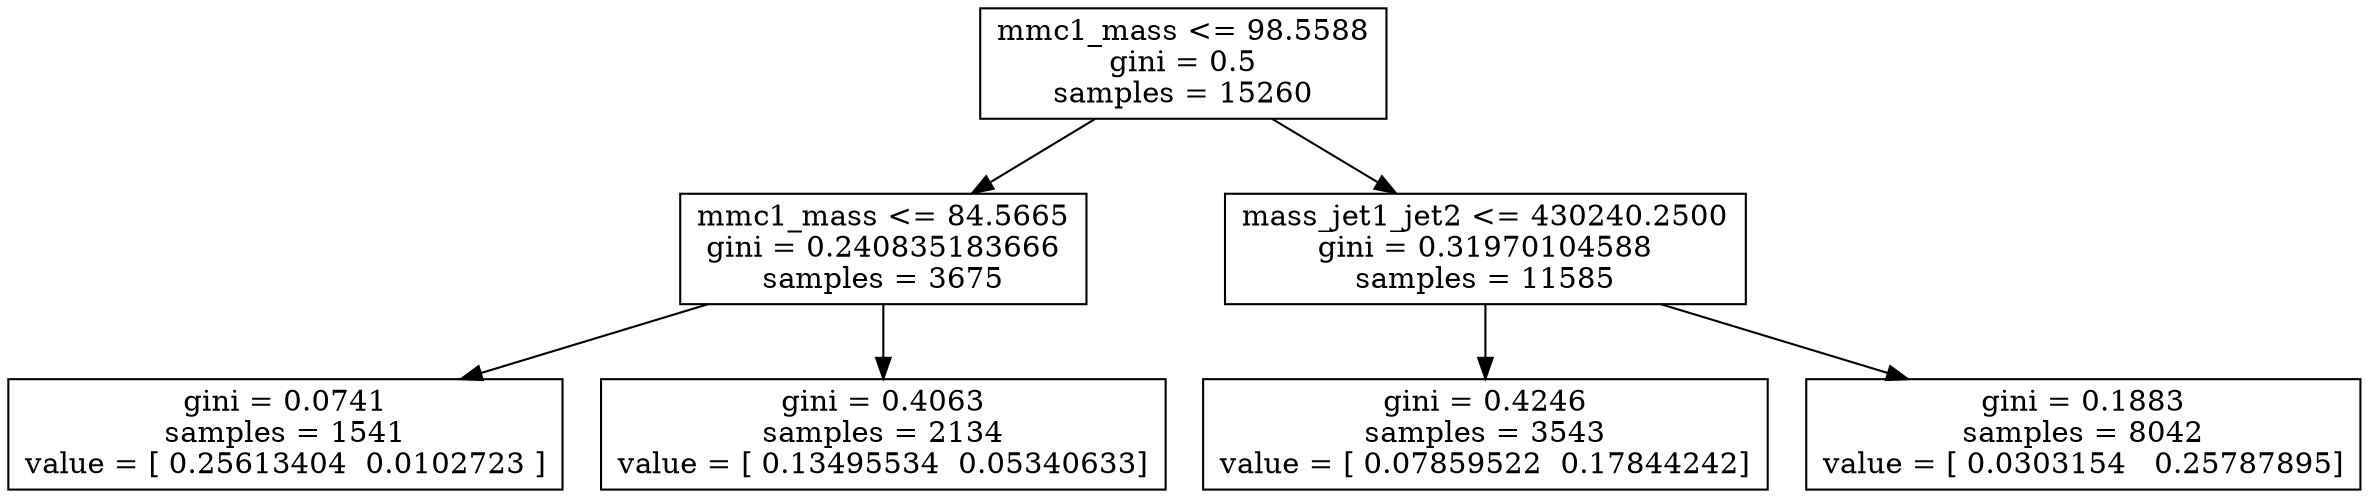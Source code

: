 digraph Tree {
0 [label="mmc1_mass <= 98.5588\ngini = 0.5\nsamples = 15260", shape="box"] ;
1 [label="mmc1_mass <= 84.5665\ngini = 0.240835183666\nsamples = 3675", shape="box"] ;
0 -> 1 ;
2 [label="gini = 0.0741\nsamples = 1541\nvalue = [ 0.25613404  0.0102723 ]", shape="box"] ;
1 -> 2 ;
3 [label="gini = 0.4063\nsamples = 2134\nvalue = [ 0.13495534  0.05340633]", shape="box"] ;
1 -> 3 ;
4 [label="mass_jet1_jet2 <= 430240.2500\ngini = 0.31970104588\nsamples = 11585", shape="box"] ;
0 -> 4 ;
5 [label="gini = 0.4246\nsamples = 3543\nvalue = [ 0.07859522  0.17844242]", shape="box"] ;
4 -> 5 ;
6 [label="gini = 0.1883\nsamples = 8042\nvalue = [ 0.0303154   0.25787895]", shape="box"] ;
4 -> 6 ;
}
